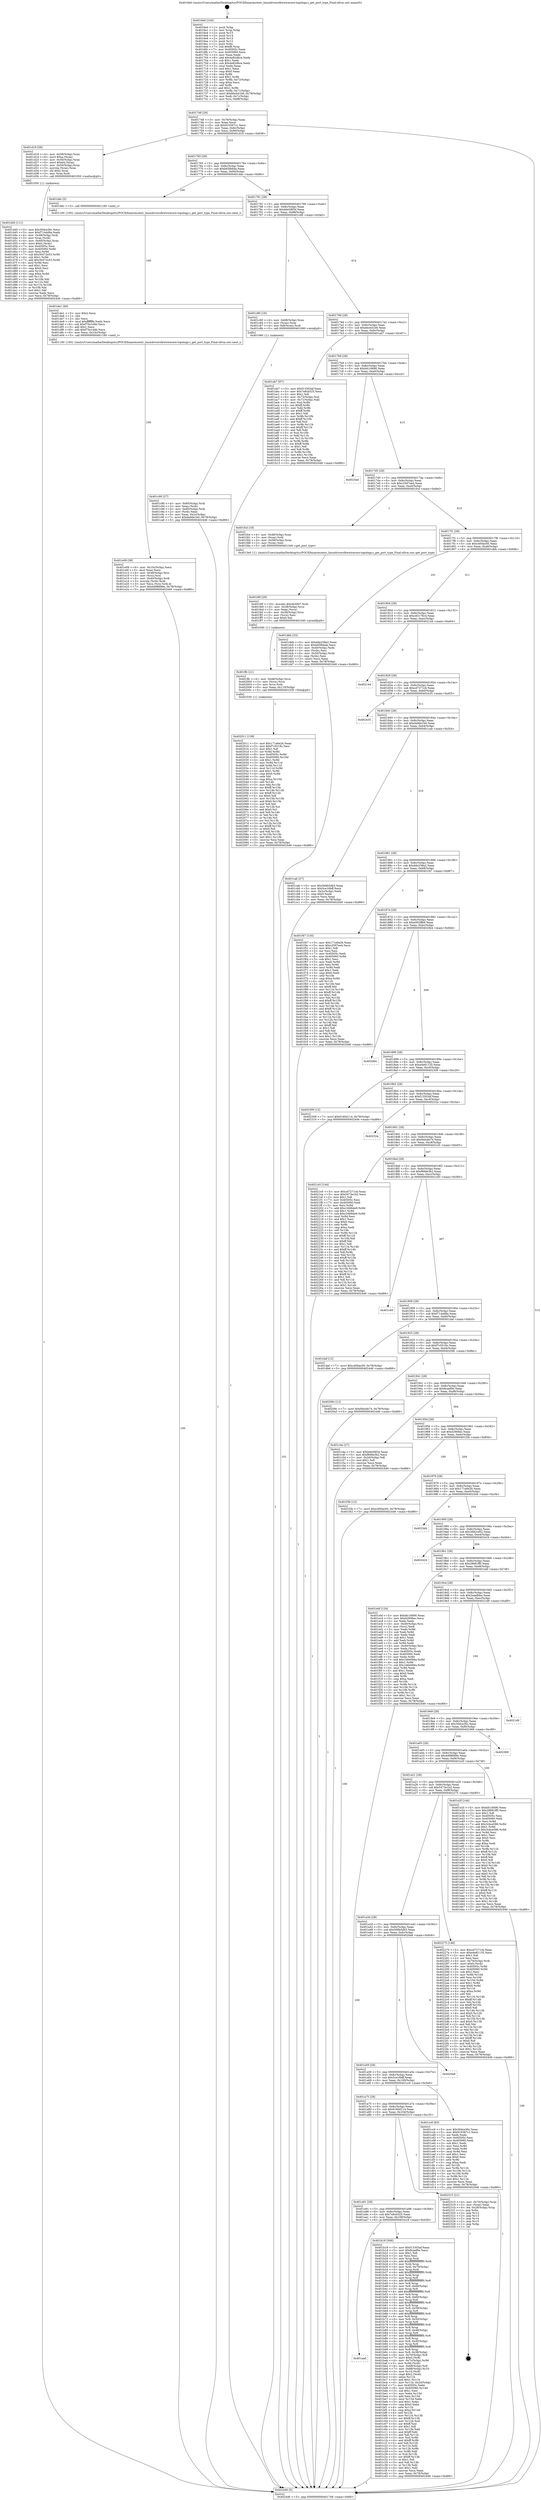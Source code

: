 digraph "0x4016e0" {
  label = "0x4016e0 (/mnt/c/Users/mathe/Desktop/tcc/POCII/binaries/extr_linuxdriversfirewirecore-topology.c_get_port_type_Final-ollvm.out::main(0))"
  labelloc = "t"
  node[shape=record]

  Entry [label="",width=0.3,height=0.3,shape=circle,fillcolor=black,style=filled]
  "0x401748" [label="{
     0x401748 [29]\l
     | [instrs]\l
     &nbsp;&nbsp;0x401748 \<+3\>: mov -0x78(%rbp),%eax\l
     &nbsp;&nbsp;0x40174b \<+2\>: mov %eax,%ecx\l
     &nbsp;&nbsp;0x40174d \<+6\>: sub $0x916367c1,%ecx\l
     &nbsp;&nbsp;0x401753 \<+6\>: mov %eax,-0x8c(%rbp)\l
     &nbsp;&nbsp;0x401759 \<+6\>: mov %ecx,-0x90(%rbp)\l
     &nbsp;&nbsp;0x40175f \<+6\>: je 0000000000401d19 \<main+0x639\>\l
  }"]
  "0x401d19" [label="{
     0x401d19 [39]\l
     | [instrs]\l
     &nbsp;&nbsp;0x401d19 \<+4\>: mov -0x58(%rbp),%rax\l
     &nbsp;&nbsp;0x401d1d \<+6\>: movl $0xa,(%rax)\l
     &nbsp;&nbsp;0x401d23 \<+4\>: mov -0x50(%rbp),%rax\l
     &nbsp;&nbsp;0x401d27 \<+6\>: movl $0x64,(%rax)\l
     &nbsp;&nbsp;0x401d2d \<+4\>: mov -0x50(%rbp),%rax\l
     &nbsp;&nbsp;0x401d31 \<+3\>: movslq (%rax),%rax\l
     &nbsp;&nbsp;0x401d34 \<+4\>: shl $0x2,%rax\l
     &nbsp;&nbsp;0x401d38 \<+3\>: mov %rax,%rdi\l
     &nbsp;&nbsp;0x401d3b \<+5\>: call 0000000000401050 \<malloc@plt\>\l
     | [calls]\l
     &nbsp;&nbsp;0x401050 \{1\} (unknown)\l
  }"]
  "0x401765" [label="{
     0x401765 [28]\l
     | [instrs]\l
     &nbsp;&nbsp;0x401765 \<+5\>: jmp 000000000040176a \<main+0x8a\>\l
     &nbsp;&nbsp;0x40176a \<+6\>: mov -0x8c(%rbp),%eax\l
     &nbsp;&nbsp;0x401770 \<+5\>: sub $0xb65fbbda,%eax\l
     &nbsp;&nbsp;0x401775 \<+6\>: mov %eax,-0x94(%rbp)\l
     &nbsp;&nbsp;0x40177b \<+6\>: je 0000000000401ddc \<main+0x6fc\>\l
  }"]
  Exit [label="",width=0.3,height=0.3,shape=circle,fillcolor=black,style=filled,peripheries=2]
  "0x401ddc" [label="{
     0x401ddc [5]\l
     | [instrs]\l
     &nbsp;&nbsp;0x401ddc \<+5\>: call 0000000000401160 \<next_i\>\l
     | [calls]\l
     &nbsp;&nbsp;0x401160 \{100\} (/mnt/c/Users/mathe/Desktop/tcc/POCII/binaries/extr_linuxdriversfirewirecore-topology.c_get_port_type_Final-ollvm.out::next_i)\l
  }"]
  "0x401781" [label="{
     0x401781 [28]\l
     | [instrs]\l
     &nbsp;&nbsp;0x401781 \<+5\>: jmp 0000000000401786 \<main+0xa6\>\l
     &nbsp;&nbsp;0x401786 \<+6\>: mov -0x8c(%rbp),%eax\l
     &nbsp;&nbsp;0x40178c \<+5\>: sub $0xb6e58f3d,%eax\l
     &nbsp;&nbsp;0x401791 \<+6\>: mov %eax,-0x98(%rbp)\l
     &nbsp;&nbsp;0x401797 \<+6\>: je 0000000000401c80 \<main+0x5a0\>\l
  }"]
  "0x402011" [label="{
     0x402011 [139]\l
     | [instrs]\l
     &nbsp;&nbsp;0x402011 \<+5\>: mov $0x171e6e26,%eax\l
     &nbsp;&nbsp;0x402016 \<+5\>: mov $0xf7c5519c,%esi\l
     &nbsp;&nbsp;0x40201b \<+2\>: mov $0x1,%dl\l
     &nbsp;&nbsp;0x40201d \<+3\>: xor %r8d,%r8d\l
     &nbsp;&nbsp;0x402020 \<+8\>: mov 0x40505c,%r9d\l
     &nbsp;&nbsp;0x402028 \<+8\>: mov 0x405060,%r10d\l
     &nbsp;&nbsp;0x402030 \<+4\>: sub $0x1,%r8d\l
     &nbsp;&nbsp;0x402034 \<+3\>: mov %r9d,%r11d\l
     &nbsp;&nbsp;0x402037 \<+3\>: add %r8d,%r11d\l
     &nbsp;&nbsp;0x40203a \<+4\>: imul %r11d,%r9d\l
     &nbsp;&nbsp;0x40203e \<+4\>: and $0x1,%r9d\l
     &nbsp;&nbsp;0x402042 \<+4\>: cmp $0x0,%r9d\l
     &nbsp;&nbsp;0x402046 \<+3\>: sete %bl\l
     &nbsp;&nbsp;0x402049 \<+4\>: cmp $0xa,%r10d\l
     &nbsp;&nbsp;0x40204d \<+4\>: setl %r14b\l
     &nbsp;&nbsp;0x402051 \<+3\>: mov %bl,%r15b\l
     &nbsp;&nbsp;0x402054 \<+4\>: xor $0xff,%r15b\l
     &nbsp;&nbsp;0x402058 \<+3\>: mov %r14b,%r12b\l
     &nbsp;&nbsp;0x40205b \<+4\>: xor $0xff,%r12b\l
     &nbsp;&nbsp;0x40205f \<+3\>: xor $0x0,%dl\l
     &nbsp;&nbsp;0x402062 \<+3\>: mov %r15b,%r13b\l
     &nbsp;&nbsp;0x402065 \<+4\>: and $0x0,%r13b\l
     &nbsp;&nbsp;0x402069 \<+2\>: and %dl,%bl\l
     &nbsp;&nbsp;0x40206b \<+3\>: mov %r12b,%cl\l
     &nbsp;&nbsp;0x40206e \<+3\>: and $0x0,%cl\l
     &nbsp;&nbsp;0x402071 \<+3\>: and %dl,%r14b\l
     &nbsp;&nbsp;0x402074 \<+3\>: or %bl,%r13b\l
     &nbsp;&nbsp;0x402077 \<+3\>: or %r14b,%cl\l
     &nbsp;&nbsp;0x40207a \<+3\>: xor %cl,%r13b\l
     &nbsp;&nbsp;0x40207d \<+3\>: or %r12b,%r15b\l
     &nbsp;&nbsp;0x402080 \<+4\>: xor $0xff,%r15b\l
     &nbsp;&nbsp;0x402084 \<+3\>: or $0x0,%dl\l
     &nbsp;&nbsp;0x402087 \<+3\>: and %dl,%r15b\l
     &nbsp;&nbsp;0x40208a \<+3\>: or %r15b,%r13b\l
     &nbsp;&nbsp;0x40208d \<+4\>: test $0x1,%r13b\l
     &nbsp;&nbsp;0x402091 \<+3\>: cmovne %esi,%eax\l
     &nbsp;&nbsp;0x402094 \<+3\>: mov %eax,-0x78(%rbp)\l
     &nbsp;&nbsp;0x402097 \<+5\>: jmp 0000000000402446 \<main+0xd66\>\l
  }"]
  "0x401c80" [label="{
     0x401c80 [16]\l
     | [instrs]\l
     &nbsp;&nbsp;0x401c80 \<+4\>: mov -0x68(%rbp),%rax\l
     &nbsp;&nbsp;0x401c84 \<+3\>: mov (%rax),%rax\l
     &nbsp;&nbsp;0x401c87 \<+4\>: mov 0x8(%rax),%rdi\l
     &nbsp;&nbsp;0x401c8b \<+5\>: call 0000000000401060 \<atoi@plt\>\l
     | [calls]\l
     &nbsp;&nbsp;0x401060 \{1\} (unknown)\l
  }"]
  "0x40179d" [label="{
     0x40179d [28]\l
     | [instrs]\l
     &nbsp;&nbsp;0x40179d \<+5\>: jmp 00000000004017a2 \<main+0xc2\>\l
     &nbsp;&nbsp;0x4017a2 \<+6\>: mov -0x8c(%rbp),%eax\l
     &nbsp;&nbsp;0x4017a8 \<+5\>: sub $0xbbcb41b6,%eax\l
     &nbsp;&nbsp;0x4017ad \<+6\>: mov %eax,-0x9c(%rbp)\l
     &nbsp;&nbsp;0x4017b3 \<+6\>: je 0000000000401ab7 \<main+0x3d7\>\l
  }"]
  "0x401ffc" [label="{
     0x401ffc [21]\l
     | [instrs]\l
     &nbsp;&nbsp;0x401ffc \<+4\>: mov -0x48(%rbp),%rcx\l
     &nbsp;&nbsp;0x402000 \<+3\>: mov (%rcx),%rcx\l
     &nbsp;&nbsp;0x402003 \<+3\>: mov %rcx,%rdi\l
     &nbsp;&nbsp;0x402006 \<+6\>: mov %eax,-0x110(%rbp)\l
     &nbsp;&nbsp;0x40200c \<+5\>: call 0000000000401030 \<free@plt\>\l
     | [calls]\l
     &nbsp;&nbsp;0x401030 \{1\} (unknown)\l
  }"]
  "0x401ab7" [label="{
     0x401ab7 [97]\l
     | [instrs]\l
     &nbsp;&nbsp;0x401ab7 \<+5\>: mov $0xf13303af,%eax\l
     &nbsp;&nbsp;0x401abc \<+5\>: mov $0x7e8cb525,%ecx\l
     &nbsp;&nbsp;0x401ac1 \<+2\>: mov $0x1,%dl\l
     &nbsp;&nbsp;0x401ac3 \<+4\>: mov -0x72(%rbp),%sil\l
     &nbsp;&nbsp;0x401ac7 \<+4\>: mov -0x71(%rbp),%dil\l
     &nbsp;&nbsp;0x401acb \<+3\>: mov %sil,%r8b\l
     &nbsp;&nbsp;0x401ace \<+4\>: xor $0xff,%r8b\l
     &nbsp;&nbsp;0x401ad2 \<+3\>: mov %dil,%r9b\l
     &nbsp;&nbsp;0x401ad5 \<+4\>: xor $0xff,%r9b\l
     &nbsp;&nbsp;0x401ad9 \<+3\>: xor $0x1,%dl\l
     &nbsp;&nbsp;0x401adc \<+3\>: mov %r8b,%r10b\l
     &nbsp;&nbsp;0x401adf \<+4\>: and $0xff,%r10b\l
     &nbsp;&nbsp;0x401ae3 \<+3\>: and %dl,%sil\l
     &nbsp;&nbsp;0x401ae6 \<+3\>: mov %r9b,%r11b\l
     &nbsp;&nbsp;0x401ae9 \<+4\>: and $0xff,%r11b\l
     &nbsp;&nbsp;0x401aed \<+3\>: and %dl,%dil\l
     &nbsp;&nbsp;0x401af0 \<+3\>: or %sil,%r10b\l
     &nbsp;&nbsp;0x401af3 \<+3\>: or %dil,%r11b\l
     &nbsp;&nbsp;0x401af6 \<+3\>: xor %r11b,%r10b\l
     &nbsp;&nbsp;0x401af9 \<+3\>: or %r9b,%r8b\l
     &nbsp;&nbsp;0x401afc \<+4\>: xor $0xff,%r8b\l
     &nbsp;&nbsp;0x401b00 \<+3\>: or $0x1,%dl\l
     &nbsp;&nbsp;0x401b03 \<+3\>: and %dl,%r8b\l
     &nbsp;&nbsp;0x401b06 \<+3\>: or %r8b,%r10b\l
     &nbsp;&nbsp;0x401b09 \<+4\>: test $0x1,%r10b\l
     &nbsp;&nbsp;0x401b0d \<+3\>: cmovne %ecx,%eax\l
     &nbsp;&nbsp;0x401b10 \<+3\>: mov %eax,-0x78(%rbp)\l
     &nbsp;&nbsp;0x401b13 \<+5\>: jmp 0000000000402446 \<main+0xd66\>\l
  }"]
  "0x4017b9" [label="{
     0x4017b9 [28]\l
     | [instrs]\l
     &nbsp;&nbsp;0x4017b9 \<+5\>: jmp 00000000004017be \<main+0xde\>\l
     &nbsp;&nbsp;0x4017be \<+6\>: mov -0x8c(%rbp),%eax\l
     &nbsp;&nbsp;0x4017c4 \<+5\>: sub $0xbfc16690,%eax\l
     &nbsp;&nbsp;0x4017c9 \<+6\>: mov %eax,-0xa0(%rbp)\l
     &nbsp;&nbsp;0x4017cf \<+6\>: je 00000000004023ad \<main+0xccd\>\l
  }"]
  "0x402446" [label="{
     0x402446 [5]\l
     | [instrs]\l
     &nbsp;&nbsp;0x402446 \<+5\>: jmp 0000000000401748 \<main+0x68\>\l
  }"]
  "0x4016e0" [label="{
     0x4016e0 [104]\l
     | [instrs]\l
     &nbsp;&nbsp;0x4016e0 \<+1\>: push %rbp\l
     &nbsp;&nbsp;0x4016e1 \<+3\>: mov %rsp,%rbp\l
     &nbsp;&nbsp;0x4016e4 \<+2\>: push %r15\l
     &nbsp;&nbsp;0x4016e6 \<+2\>: push %r14\l
     &nbsp;&nbsp;0x4016e8 \<+2\>: push %r13\l
     &nbsp;&nbsp;0x4016ea \<+2\>: push %r12\l
     &nbsp;&nbsp;0x4016ec \<+1\>: push %rbx\l
     &nbsp;&nbsp;0x4016ed \<+7\>: sub $0xf8,%rsp\l
     &nbsp;&nbsp;0x4016f4 \<+7\>: mov 0x40505c,%eax\l
     &nbsp;&nbsp;0x4016fb \<+7\>: mov 0x405060,%ecx\l
     &nbsp;&nbsp;0x401702 \<+2\>: mov %eax,%edx\l
     &nbsp;&nbsp;0x401704 \<+6\>: add $0x4e82d6ce,%edx\l
     &nbsp;&nbsp;0x40170a \<+3\>: sub $0x1,%edx\l
     &nbsp;&nbsp;0x40170d \<+6\>: sub $0x4e82d6ce,%edx\l
     &nbsp;&nbsp;0x401713 \<+3\>: imul %edx,%eax\l
     &nbsp;&nbsp;0x401716 \<+3\>: and $0x1,%eax\l
     &nbsp;&nbsp;0x401719 \<+3\>: cmp $0x0,%eax\l
     &nbsp;&nbsp;0x40171c \<+4\>: sete %r8b\l
     &nbsp;&nbsp;0x401720 \<+4\>: and $0x1,%r8b\l
     &nbsp;&nbsp;0x401724 \<+4\>: mov %r8b,-0x72(%rbp)\l
     &nbsp;&nbsp;0x401728 \<+3\>: cmp $0xa,%ecx\l
     &nbsp;&nbsp;0x40172b \<+4\>: setl %r8b\l
     &nbsp;&nbsp;0x40172f \<+4\>: and $0x1,%r8b\l
     &nbsp;&nbsp;0x401733 \<+4\>: mov %r8b,-0x71(%rbp)\l
     &nbsp;&nbsp;0x401737 \<+7\>: movl $0xbbcb41b6,-0x78(%rbp)\l
     &nbsp;&nbsp;0x40173e \<+3\>: mov %edi,-0x7c(%rbp)\l
     &nbsp;&nbsp;0x401741 \<+7\>: mov %rsi,-0x88(%rbp)\l
  }"]
  "0x401fdf" [label="{
     0x401fdf [29]\l
     | [instrs]\l
     &nbsp;&nbsp;0x401fdf \<+10\>: movabs $0x4030b7,%rdi\l
     &nbsp;&nbsp;0x401fe9 \<+4\>: mov -0x38(%rbp),%rcx\l
     &nbsp;&nbsp;0x401fed \<+2\>: mov %eax,(%rcx)\l
     &nbsp;&nbsp;0x401fef \<+4\>: mov -0x38(%rbp),%rcx\l
     &nbsp;&nbsp;0x401ff3 \<+2\>: mov (%rcx),%esi\l
     &nbsp;&nbsp;0x401ff5 \<+2\>: mov $0x0,%al\l
     &nbsp;&nbsp;0x401ff7 \<+5\>: call 0000000000401040 \<printf@plt\>\l
     | [calls]\l
     &nbsp;&nbsp;0x401040 \{1\} (unknown)\l
  }"]
  "0x4023ad" [label="{
     0x4023ad\l
  }", style=dashed]
  "0x4017d5" [label="{
     0x4017d5 [28]\l
     | [instrs]\l
     &nbsp;&nbsp;0x4017d5 \<+5\>: jmp 00000000004017da \<main+0xfa\>\l
     &nbsp;&nbsp;0x4017da \<+6\>: mov -0x8c(%rbp),%eax\l
     &nbsp;&nbsp;0x4017e0 \<+5\>: sub $0xc2597ee4,%eax\l
     &nbsp;&nbsp;0x4017e5 \<+6\>: mov %eax,-0xa4(%rbp)\l
     &nbsp;&nbsp;0x4017eb \<+6\>: je 0000000000401fcd \<main+0x8ed\>\l
  }"]
  "0x401e09" [label="{
     0x401e09 [38]\l
     | [instrs]\l
     &nbsp;&nbsp;0x401e09 \<+6\>: mov -0x10c(%rbp),%ecx\l
     &nbsp;&nbsp;0x401e0f \<+3\>: imul %eax,%ecx\l
     &nbsp;&nbsp;0x401e12 \<+4\>: mov -0x48(%rbp),%rsi\l
     &nbsp;&nbsp;0x401e16 \<+3\>: mov (%rsi),%rsi\l
     &nbsp;&nbsp;0x401e19 \<+4\>: mov -0x40(%rbp),%rdi\l
     &nbsp;&nbsp;0x401e1d \<+3\>: movslq (%rdi),%rdi\l
     &nbsp;&nbsp;0x401e20 \<+3\>: mov %ecx,(%rsi,%rdi,4)\l
     &nbsp;&nbsp;0x401e23 \<+7\>: movl $0x4d98689e,-0x78(%rbp)\l
     &nbsp;&nbsp;0x401e2a \<+5\>: jmp 0000000000402446 \<main+0xd66\>\l
  }"]
  "0x401fcd" [label="{
     0x401fcd [18]\l
     | [instrs]\l
     &nbsp;&nbsp;0x401fcd \<+4\>: mov -0x48(%rbp),%rax\l
     &nbsp;&nbsp;0x401fd1 \<+3\>: mov (%rax),%rdi\l
     &nbsp;&nbsp;0x401fd4 \<+4\>: mov -0x58(%rbp),%rax\l
     &nbsp;&nbsp;0x401fd8 \<+2\>: mov (%rax),%esi\l
     &nbsp;&nbsp;0x401fda \<+5\>: call 00000000004013e0 \<get_port_type\>\l
     | [calls]\l
     &nbsp;&nbsp;0x4013e0 \{1\} (/mnt/c/Users/mathe/Desktop/tcc/POCII/binaries/extr_linuxdriversfirewirecore-topology.c_get_port_type_Final-ollvm.out::get_port_type)\l
  }"]
  "0x4017f1" [label="{
     0x4017f1 [28]\l
     | [instrs]\l
     &nbsp;&nbsp;0x4017f1 \<+5\>: jmp 00000000004017f6 \<main+0x116\>\l
     &nbsp;&nbsp;0x4017f6 \<+6\>: mov -0x8c(%rbp),%eax\l
     &nbsp;&nbsp;0x4017fc \<+5\>: sub $0xc400ac00,%eax\l
     &nbsp;&nbsp;0x401801 \<+6\>: mov %eax,-0xa8(%rbp)\l
     &nbsp;&nbsp;0x401807 \<+6\>: je 0000000000401dbb \<main+0x6db\>\l
  }"]
  "0x401de1" [label="{
     0x401de1 [40]\l
     | [instrs]\l
     &nbsp;&nbsp;0x401de1 \<+5\>: mov $0x2,%ecx\l
     &nbsp;&nbsp;0x401de6 \<+1\>: cltd\l
     &nbsp;&nbsp;0x401de7 \<+2\>: idiv %ecx\l
     &nbsp;&nbsp;0x401de9 \<+6\>: imul $0xfffffffe,%edx,%ecx\l
     &nbsp;&nbsp;0x401def \<+6\>: sub $0xf75e1d4b,%ecx\l
     &nbsp;&nbsp;0x401df5 \<+3\>: add $0x1,%ecx\l
     &nbsp;&nbsp;0x401df8 \<+6\>: add $0xf75e1d4b,%ecx\l
     &nbsp;&nbsp;0x401dfe \<+6\>: mov %ecx,-0x10c(%rbp)\l
     &nbsp;&nbsp;0x401e04 \<+5\>: call 0000000000401160 \<next_i\>\l
     | [calls]\l
     &nbsp;&nbsp;0x401160 \{100\} (/mnt/c/Users/mathe/Desktop/tcc/POCII/binaries/extr_linuxdriversfirewirecore-topology.c_get_port_type_Final-ollvm.out::next_i)\l
  }"]
  "0x401dbb" [label="{
     0x401dbb [33]\l
     | [instrs]\l
     &nbsp;&nbsp;0x401dbb \<+5\>: mov $0xdda338a2,%eax\l
     &nbsp;&nbsp;0x401dc0 \<+5\>: mov $0xb65fbbda,%ecx\l
     &nbsp;&nbsp;0x401dc5 \<+4\>: mov -0x40(%rbp),%rdx\l
     &nbsp;&nbsp;0x401dc9 \<+2\>: mov (%rdx),%esi\l
     &nbsp;&nbsp;0x401dcb \<+4\>: mov -0x50(%rbp),%rdx\l
     &nbsp;&nbsp;0x401dcf \<+2\>: cmp (%rdx),%esi\l
     &nbsp;&nbsp;0x401dd1 \<+3\>: cmovl %ecx,%eax\l
     &nbsp;&nbsp;0x401dd4 \<+3\>: mov %eax,-0x78(%rbp)\l
     &nbsp;&nbsp;0x401dd7 \<+5\>: jmp 0000000000402446 \<main+0xd66\>\l
  }"]
  "0x40180d" [label="{
     0x40180d [28]\l
     | [instrs]\l
     &nbsp;&nbsp;0x40180d \<+5\>: jmp 0000000000401812 \<main+0x132\>\l
     &nbsp;&nbsp;0x401812 \<+6\>: mov -0x8c(%rbp),%eax\l
     &nbsp;&nbsp;0x401818 \<+5\>: sub $0xc83176c4,%eax\l
     &nbsp;&nbsp;0x40181d \<+6\>: mov %eax,-0xac(%rbp)\l
     &nbsp;&nbsp;0x401823 \<+6\>: je 0000000000402144 \<main+0xa64\>\l
  }"]
  "0x401d40" [label="{
     0x401d40 [111]\l
     | [instrs]\l
     &nbsp;&nbsp;0x401d40 \<+5\>: mov $0x30dce36c,%ecx\l
     &nbsp;&nbsp;0x401d45 \<+5\>: mov $0xf714dd9a,%edx\l
     &nbsp;&nbsp;0x401d4a \<+4\>: mov -0x48(%rbp),%rdi\l
     &nbsp;&nbsp;0x401d4e \<+3\>: mov %rax,(%rdi)\l
     &nbsp;&nbsp;0x401d51 \<+4\>: mov -0x40(%rbp),%rax\l
     &nbsp;&nbsp;0x401d55 \<+6\>: movl $0x0,(%rax)\l
     &nbsp;&nbsp;0x401d5b \<+7\>: mov 0x40505c,%esi\l
     &nbsp;&nbsp;0x401d62 \<+8\>: mov 0x405060,%r8d\l
     &nbsp;&nbsp;0x401d6a \<+3\>: mov %esi,%r9d\l
     &nbsp;&nbsp;0x401d6d \<+7\>: sub $0x30472e53,%r9d\l
     &nbsp;&nbsp;0x401d74 \<+4\>: sub $0x1,%r9d\l
     &nbsp;&nbsp;0x401d78 \<+7\>: add $0x30472e53,%r9d\l
     &nbsp;&nbsp;0x401d7f \<+4\>: imul %r9d,%esi\l
     &nbsp;&nbsp;0x401d83 \<+3\>: and $0x1,%esi\l
     &nbsp;&nbsp;0x401d86 \<+3\>: cmp $0x0,%esi\l
     &nbsp;&nbsp;0x401d89 \<+4\>: sete %r10b\l
     &nbsp;&nbsp;0x401d8d \<+4\>: cmp $0xa,%r8d\l
     &nbsp;&nbsp;0x401d91 \<+4\>: setl %r11b\l
     &nbsp;&nbsp;0x401d95 \<+3\>: mov %r10b,%bl\l
     &nbsp;&nbsp;0x401d98 \<+3\>: and %r11b,%bl\l
     &nbsp;&nbsp;0x401d9b \<+3\>: xor %r11b,%r10b\l
     &nbsp;&nbsp;0x401d9e \<+3\>: or %r10b,%bl\l
     &nbsp;&nbsp;0x401da1 \<+3\>: test $0x1,%bl\l
     &nbsp;&nbsp;0x401da4 \<+3\>: cmovne %edx,%ecx\l
     &nbsp;&nbsp;0x401da7 \<+3\>: mov %ecx,-0x78(%rbp)\l
     &nbsp;&nbsp;0x401daa \<+5\>: jmp 0000000000402446 \<main+0xd66\>\l
  }"]
  "0x402144" [label="{
     0x402144\l
  }", style=dashed]
  "0x401829" [label="{
     0x401829 [28]\l
     | [instrs]\l
     &nbsp;&nbsp;0x401829 \<+5\>: jmp 000000000040182e \<main+0x14e\>\l
     &nbsp;&nbsp;0x40182e \<+6\>: mov -0x8c(%rbp),%eax\l
     &nbsp;&nbsp;0x401834 \<+5\>: sub $0xcd7271cb,%eax\l
     &nbsp;&nbsp;0x401839 \<+6\>: mov %eax,-0xb0(%rbp)\l
     &nbsp;&nbsp;0x40183f \<+6\>: je 0000000000402435 \<main+0xd55\>\l
  }"]
  "0x401c90" [label="{
     0x401c90 [27]\l
     | [instrs]\l
     &nbsp;&nbsp;0x401c90 \<+4\>: mov -0x60(%rbp),%rdi\l
     &nbsp;&nbsp;0x401c94 \<+2\>: mov %eax,(%rdi)\l
     &nbsp;&nbsp;0x401c96 \<+4\>: mov -0x60(%rbp),%rdi\l
     &nbsp;&nbsp;0x401c9a \<+2\>: mov (%rdi),%eax\l
     &nbsp;&nbsp;0x401c9c \<+3\>: mov %eax,-0x2c(%rbp)\l
     &nbsp;&nbsp;0x401c9f \<+7\>: movl $0xda9de1b0,-0x78(%rbp)\l
     &nbsp;&nbsp;0x401ca6 \<+5\>: jmp 0000000000402446 \<main+0xd66\>\l
  }"]
  "0x402435" [label="{
     0x402435\l
  }", style=dashed]
  "0x401845" [label="{
     0x401845 [28]\l
     | [instrs]\l
     &nbsp;&nbsp;0x401845 \<+5\>: jmp 000000000040184a \<main+0x16a\>\l
     &nbsp;&nbsp;0x40184a \<+6\>: mov -0x8c(%rbp),%eax\l
     &nbsp;&nbsp;0x401850 \<+5\>: sub $0xda9de1b0,%eax\l
     &nbsp;&nbsp;0x401855 \<+6\>: mov %eax,-0xb4(%rbp)\l
     &nbsp;&nbsp;0x40185b \<+6\>: je 0000000000401cab \<main+0x5cb\>\l
  }"]
  "0x401aad" [label="{
     0x401aad\l
  }", style=dashed]
  "0x401cab" [label="{
     0x401cab [27]\l
     | [instrs]\l
     &nbsp;&nbsp;0x401cab \<+5\>: mov $0x568b5d63,%eax\l
     &nbsp;&nbsp;0x401cb0 \<+5\>: mov $0x5ce16bff,%ecx\l
     &nbsp;&nbsp;0x401cb5 \<+3\>: mov -0x2c(%rbp),%edx\l
     &nbsp;&nbsp;0x401cb8 \<+3\>: cmp $0x0,%edx\l
     &nbsp;&nbsp;0x401cbb \<+3\>: cmove %ecx,%eax\l
     &nbsp;&nbsp;0x401cbe \<+3\>: mov %eax,-0x78(%rbp)\l
     &nbsp;&nbsp;0x401cc1 \<+5\>: jmp 0000000000402446 \<main+0xd66\>\l
  }"]
  "0x401861" [label="{
     0x401861 [28]\l
     | [instrs]\l
     &nbsp;&nbsp;0x401861 \<+5\>: jmp 0000000000401866 \<main+0x186\>\l
     &nbsp;&nbsp;0x401866 \<+6\>: mov -0x8c(%rbp),%eax\l
     &nbsp;&nbsp;0x40186c \<+5\>: sub $0xdda338a2,%eax\l
     &nbsp;&nbsp;0x401871 \<+6\>: mov %eax,-0xb8(%rbp)\l
     &nbsp;&nbsp;0x401877 \<+6\>: je 0000000000401f47 \<main+0x867\>\l
  }"]
  "0x401b18" [label="{
     0x401b18 [306]\l
     | [instrs]\l
     &nbsp;&nbsp;0x401b18 \<+5\>: mov $0xf13303af,%eax\l
     &nbsp;&nbsp;0x401b1d \<+5\>: mov $0x8caef0e,%ecx\l
     &nbsp;&nbsp;0x401b22 \<+2\>: mov $0x1,%dl\l
     &nbsp;&nbsp;0x401b24 \<+2\>: xor %esi,%esi\l
     &nbsp;&nbsp;0x401b26 \<+3\>: mov %rsp,%rdi\l
     &nbsp;&nbsp;0x401b29 \<+4\>: add $0xfffffffffffffff0,%rdi\l
     &nbsp;&nbsp;0x401b2d \<+3\>: mov %rdi,%rsp\l
     &nbsp;&nbsp;0x401b30 \<+4\>: mov %rdi,-0x70(%rbp)\l
     &nbsp;&nbsp;0x401b34 \<+3\>: mov %rsp,%rdi\l
     &nbsp;&nbsp;0x401b37 \<+4\>: add $0xfffffffffffffff0,%rdi\l
     &nbsp;&nbsp;0x401b3b \<+3\>: mov %rdi,%rsp\l
     &nbsp;&nbsp;0x401b3e \<+3\>: mov %rsp,%r8\l
     &nbsp;&nbsp;0x401b41 \<+4\>: add $0xfffffffffffffff0,%r8\l
     &nbsp;&nbsp;0x401b45 \<+3\>: mov %r8,%rsp\l
     &nbsp;&nbsp;0x401b48 \<+4\>: mov %r8,-0x68(%rbp)\l
     &nbsp;&nbsp;0x401b4c \<+3\>: mov %rsp,%r8\l
     &nbsp;&nbsp;0x401b4f \<+4\>: add $0xfffffffffffffff0,%r8\l
     &nbsp;&nbsp;0x401b53 \<+3\>: mov %r8,%rsp\l
     &nbsp;&nbsp;0x401b56 \<+4\>: mov %r8,-0x60(%rbp)\l
     &nbsp;&nbsp;0x401b5a \<+3\>: mov %rsp,%r8\l
     &nbsp;&nbsp;0x401b5d \<+4\>: add $0xfffffffffffffff0,%r8\l
     &nbsp;&nbsp;0x401b61 \<+3\>: mov %r8,%rsp\l
     &nbsp;&nbsp;0x401b64 \<+4\>: mov %r8,-0x58(%rbp)\l
     &nbsp;&nbsp;0x401b68 \<+3\>: mov %rsp,%r8\l
     &nbsp;&nbsp;0x401b6b \<+4\>: add $0xfffffffffffffff0,%r8\l
     &nbsp;&nbsp;0x401b6f \<+3\>: mov %r8,%rsp\l
     &nbsp;&nbsp;0x401b72 \<+4\>: mov %r8,-0x50(%rbp)\l
     &nbsp;&nbsp;0x401b76 \<+3\>: mov %rsp,%r8\l
     &nbsp;&nbsp;0x401b79 \<+4\>: add $0xfffffffffffffff0,%r8\l
     &nbsp;&nbsp;0x401b7d \<+3\>: mov %r8,%rsp\l
     &nbsp;&nbsp;0x401b80 \<+4\>: mov %r8,-0x48(%rbp)\l
     &nbsp;&nbsp;0x401b84 \<+3\>: mov %rsp,%r8\l
     &nbsp;&nbsp;0x401b87 \<+4\>: add $0xfffffffffffffff0,%r8\l
     &nbsp;&nbsp;0x401b8b \<+3\>: mov %r8,%rsp\l
     &nbsp;&nbsp;0x401b8e \<+4\>: mov %r8,-0x40(%rbp)\l
     &nbsp;&nbsp;0x401b92 \<+3\>: mov %rsp,%r8\l
     &nbsp;&nbsp;0x401b95 \<+4\>: add $0xfffffffffffffff0,%r8\l
     &nbsp;&nbsp;0x401b99 \<+3\>: mov %r8,%rsp\l
     &nbsp;&nbsp;0x401b9c \<+4\>: mov %r8,-0x38(%rbp)\l
     &nbsp;&nbsp;0x401ba0 \<+4\>: mov -0x70(%rbp),%r8\l
     &nbsp;&nbsp;0x401ba4 \<+7\>: movl $0x0,(%r8)\l
     &nbsp;&nbsp;0x401bab \<+4\>: mov -0x7c(%rbp),%r9d\l
     &nbsp;&nbsp;0x401baf \<+3\>: mov %r9d,(%rdi)\l
     &nbsp;&nbsp;0x401bb2 \<+4\>: mov -0x68(%rbp),%r8\l
     &nbsp;&nbsp;0x401bb6 \<+7\>: mov -0x88(%rbp),%r10\l
     &nbsp;&nbsp;0x401bbd \<+3\>: mov %r10,(%r8)\l
     &nbsp;&nbsp;0x401bc0 \<+3\>: cmpl $0x2,(%rdi)\l
     &nbsp;&nbsp;0x401bc3 \<+4\>: setne %r11b\l
     &nbsp;&nbsp;0x401bc7 \<+4\>: and $0x1,%r11b\l
     &nbsp;&nbsp;0x401bcb \<+4\>: mov %r11b,-0x2d(%rbp)\l
     &nbsp;&nbsp;0x401bcf \<+7\>: mov 0x40505c,%ebx\l
     &nbsp;&nbsp;0x401bd6 \<+8\>: mov 0x405060,%r14d\l
     &nbsp;&nbsp;0x401bde \<+3\>: sub $0x1,%esi\l
     &nbsp;&nbsp;0x401be1 \<+3\>: mov %ebx,%r15d\l
     &nbsp;&nbsp;0x401be4 \<+3\>: add %esi,%r15d\l
     &nbsp;&nbsp;0x401be7 \<+4\>: imul %r15d,%ebx\l
     &nbsp;&nbsp;0x401beb \<+3\>: and $0x1,%ebx\l
     &nbsp;&nbsp;0x401bee \<+3\>: cmp $0x0,%ebx\l
     &nbsp;&nbsp;0x401bf1 \<+4\>: sete %r11b\l
     &nbsp;&nbsp;0x401bf5 \<+4\>: cmp $0xa,%r14d\l
     &nbsp;&nbsp;0x401bf9 \<+4\>: setl %r12b\l
     &nbsp;&nbsp;0x401bfd \<+3\>: mov %r11b,%r13b\l
     &nbsp;&nbsp;0x401c00 \<+4\>: xor $0xff,%r13b\l
     &nbsp;&nbsp;0x401c04 \<+3\>: mov %r12b,%sil\l
     &nbsp;&nbsp;0x401c07 \<+4\>: xor $0xff,%sil\l
     &nbsp;&nbsp;0x401c0b \<+3\>: xor $0x1,%dl\l
     &nbsp;&nbsp;0x401c0e \<+3\>: mov %r13b,%dil\l
     &nbsp;&nbsp;0x401c11 \<+4\>: and $0xff,%dil\l
     &nbsp;&nbsp;0x401c15 \<+3\>: and %dl,%r11b\l
     &nbsp;&nbsp;0x401c18 \<+3\>: mov %sil,%r8b\l
     &nbsp;&nbsp;0x401c1b \<+4\>: and $0xff,%r8b\l
     &nbsp;&nbsp;0x401c1f \<+3\>: and %dl,%r12b\l
     &nbsp;&nbsp;0x401c22 \<+3\>: or %r11b,%dil\l
     &nbsp;&nbsp;0x401c25 \<+3\>: or %r12b,%r8b\l
     &nbsp;&nbsp;0x401c28 \<+3\>: xor %r8b,%dil\l
     &nbsp;&nbsp;0x401c2b \<+3\>: or %sil,%r13b\l
     &nbsp;&nbsp;0x401c2e \<+4\>: xor $0xff,%r13b\l
     &nbsp;&nbsp;0x401c32 \<+3\>: or $0x1,%dl\l
     &nbsp;&nbsp;0x401c35 \<+3\>: and %dl,%r13b\l
     &nbsp;&nbsp;0x401c38 \<+3\>: or %r13b,%dil\l
     &nbsp;&nbsp;0x401c3b \<+4\>: test $0x1,%dil\l
     &nbsp;&nbsp;0x401c3f \<+3\>: cmovne %ecx,%eax\l
     &nbsp;&nbsp;0x401c42 \<+3\>: mov %eax,-0x78(%rbp)\l
     &nbsp;&nbsp;0x401c45 \<+5\>: jmp 0000000000402446 \<main+0xd66\>\l
  }"]
  "0x401f47" [label="{
     0x401f47 [134]\l
     | [instrs]\l
     &nbsp;&nbsp;0x401f47 \<+5\>: mov $0x171e6e26,%eax\l
     &nbsp;&nbsp;0x401f4c \<+5\>: mov $0xc2597ee4,%ecx\l
     &nbsp;&nbsp;0x401f51 \<+2\>: mov $0x1,%dl\l
     &nbsp;&nbsp;0x401f53 \<+2\>: xor %esi,%esi\l
     &nbsp;&nbsp;0x401f55 \<+7\>: mov 0x40505c,%edi\l
     &nbsp;&nbsp;0x401f5c \<+8\>: mov 0x405060,%r8d\l
     &nbsp;&nbsp;0x401f64 \<+3\>: sub $0x1,%esi\l
     &nbsp;&nbsp;0x401f67 \<+3\>: mov %edi,%r9d\l
     &nbsp;&nbsp;0x401f6a \<+3\>: add %esi,%r9d\l
     &nbsp;&nbsp;0x401f6d \<+4\>: imul %r9d,%edi\l
     &nbsp;&nbsp;0x401f71 \<+3\>: and $0x1,%edi\l
     &nbsp;&nbsp;0x401f74 \<+3\>: cmp $0x0,%edi\l
     &nbsp;&nbsp;0x401f77 \<+4\>: sete %r10b\l
     &nbsp;&nbsp;0x401f7b \<+4\>: cmp $0xa,%r8d\l
     &nbsp;&nbsp;0x401f7f \<+4\>: setl %r11b\l
     &nbsp;&nbsp;0x401f83 \<+3\>: mov %r10b,%bl\l
     &nbsp;&nbsp;0x401f86 \<+3\>: xor $0xff,%bl\l
     &nbsp;&nbsp;0x401f89 \<+3\>: mov %r11b,%r14b\l
     &nbsp;&nbsp;0x401f8c \<+4\>: xor $0xff,%r14b\l
     &nbsp;&nbsp;0x401f90 \<+3\>: xor $0x1,%dl\l
     &nbsp;&nbsp;0x401f93 \<+3\>: mov %bl,%r15b\l
     &nbsp;&nbsp;0x401f96 \<+4\>: and $0xff,%r15b\l
     &nbsp;&nbsp;0x401f9a \<+3\>: and %dl,%r10b\l
     &nbsp;&nbsp;0x401f9d \<+3\>: mov %r14b,%r12b\l
     &nbsp;&nbsp;0x401fa0 \<+4\>: and $0xff,%r12b\l
     &nbsp;&nbsp;0x401fa4 \<+3\>: and %dl,%r11b\l
     &nbsp;&nbsp;0x401fa7 \<+3\>: or %r10b,%r15b\l
     &nbsp;&nbsp;0x401faa \<+3\>: or %r11b,%r12b\l
     &nbsp;&nbsp;0x401fad \<+3\>: xor %r12b,%r15b\l
     &nbsp;&nbsp;0x401fb0 \<+3\>: or %r14b,%bl\l
     &nbsp;&nbsp;0x401fb3 \<+3\>: xor $0xff,%bl\l
     &nbsp;&nbsp;0x401fb6 \<+3\>: or $0x1,%dl\l
     &nbsp;&nbsp;0x401fb9 \<+2\>: and %dl,%bl\l
     &nbsp;&nbsp;0x401fbb \<+3\>: or %bl,%r15b\l
     &nbsp;&nbsp;0x401fbe \<+4\>: test $0x1,%r15b\l
     &nbsp;&nbsp;0x401fc2 \<+3\>: cmovne %ecx,%eax\l
     &nbsp;&nbsp;0x401fc5 \<+3\>: mov %eax,-0x78(%rbp)\l
     &nbsp;&nbsp;0x401fc8 \<+5\>: jmp 0000000000402446 \<main+0xd66\>\l
  }"]
  "0x40187d" [label="{
     0x40187d [28]\l
     | [instrs]\l
     &nbsp;&nbsp;0x40187d \<+5\>: jmp 0000000000401882 \<main+0x1a2\>\l
     &nbsp;&nbsp;0x401882 \<+6\>: mov -0x8c(%rbp),%eax\l
     &nbsp;&nbsp;0x401888 \<+5\>: sub $0xe002ffb9,%eax\l
     &nbsp;&nbsp;0x40188d \<+6\>: mov %eax,-0xbc(%rbp)\l
     &nbsp;&nbsp;0x401893 \<+6\>: je 00000000004020b4 \<main+0x9d4\>\l
  }"]
  "0x401a91" [label="{
     0x401a91 [28]\l
     | [instrs]\l
     &nbsp;&nbsp;0x401a91 \<+5\>: jmp 0000000000401a96 \<main+0x3b6\>\l
     &nbsp;&nbsp;0x401a96 \<+6\>: mov -0x8c(%rbp),%eax\l
     &nbsp;&nbsp;0x401a9c \<+5\>: sub $0x7e8cb525,%eax\l
     &nbsp;&nbsp;0x401aa1 \<+6\>: mov %eax,-0x108(%rbp)\l
     &nbsp;&nbsp;0x401aa7 \<+6\>: je 0000000000401b18 \<main+0x438\>\l
  }"]
  "0x4020b4" [label="{
     0x4020b4\l
  }", style=dashed]
  "0x401899" [label="{
     0x401899 [28]\l
     | [instrs]\l
     &nbsp;&nbsp;0x401899 \<+5\>: jmp 000000000040189e \<main+0x1be\>\l
     &nbsp;&nbsp;0x40189e \<+6\>: mov -0x8c(%rbp),%eax\l
     &nbsp;&nbsp;0x4018a4 \<+5\>: sub $0xe4e81135,%eax\l
     &nbsp;&nbsp;0x4018a9 \<+6\>: mov %eax,-0xc0(%rbp)\l
     &nbsp;&nbsp;0x4018af \<+6\>: je 0000000000402309 \<main+0xc29\>\l
  }"]
  "0x402315" [label="{
     0x402315 [21]\l
     | [instrs]\l
     &nbsp;&nbsp;0x402315 \<+4\>: mov -0x70(%rbp),%rax\l
     &nbsp;&nbsp;0x402319 \<+2\>: mov (%rax),%eax\l
     &nbsp;&nbsp;0x40231b \<+4\>: lea -0x28(%rbp),%rsp\l
     &nbsp;&nbsp;0x40231f \<+1\>: pop %rbx\l
     &nbsp;&nbsp;0x402320 \<+2\>: pop %r12\l
     &nbsp;&nbsp;0x402322 \<+2\>: pop %r13\l
     &nbsp;&nbsp;0x402324 \<+2\>: pop %r14\l
     &nbsp;&nbsp;0x402326 \<+2\>: pop %r15\l
     &nbsp;&nbsp;0x402328 \<+1\>: pop %rbp\l
     &nbsp;&nbsp;0x402329 \<+1\>: ret\l
  }"]
  "0x402309" [label="{
     0x402309 [12]\l
     | [instrs]\l
     &nbsp;&nbsp;0x402309 \<+7\>: movl $0x6160d114,-0x78(%rbp)\l
     &nbsp;&nbsp;0x402310 \<+5\>: jmp 0000000000402446 \<main+0xd66\>\l
  }"]
  "0x4018b5" [label="{
     0x4018b5 [28]\l
     | [instrs]\l
     &nbsp;&nbsp;0x4018b5 \<+5\>: jmp 00000000004018ba \<main+0x1da\>\l
     &nbsp;&nbsp;0x4018ba \<+6\>: mov -0x8c(%rbp),%eax\l
     &nbsp;&nbsp;0x4018c0 \<+5\>: sub $0xf13303af,%eax\l
     &nbsp;&nbsp;0x4018c5 \<+6\>: mov %eax,-0xc4(%rbp)\l
     &nbsp;&nbsp;0x4018cb \<+6\>: je 000000000040232a \<main+0xc4a\>\l
  }"]
  "0x401a75" [label="{
     0x401a75 [28]\l
     | [instrs]\l
     &nbsp;&nbsp;0x401a75 \<+5\>: jmp 0000000000401a7a \<main+0x39a\>\l
     &nbsp;&nbsp;0x401a7a \<+6\>: mov -0x8c(%rbp),%eax\l
     &nbsp;&nbsp;0x401a80 \<+5\>: sub $0x6160d114,%eax\l
     &nbsp;&nbsp;0x401a85 \<+6\>: mov %eax,-0x104(%rbp)\l
     &nbsp;&nbsp;0x401a8b \<+6\>: je 0000000000402315 \<main+0xc35\>\l
  }"]
  "0x40232a" [label="{
     0x40232a\l
  }", style=dashed]
  "0x4018d1" [label="{
     0x4018d1 [28]\l
     | [instrs]\l
     &nbsp;&nbsp;0x4018d1 \<+5\>: jmp 00000000004018d6 \<main+0x1f6\>\l
     &nbsp;&nbsp;0x4018d6 \<+6\>: mov -0x8c(%rbp),%eax\l
     &nbsp;&nbsp;0x4018dc \<+5\>: sub $0xf4dcbb74,%eax\l
     &nbsp;&nbsp;0x4018e1 \<+6\>: mov %eax,-0xc8(%rbp)\l
     &nbsp;&nbsp;0x4018e7 \<+6\>: je 00000000004021e5 \<main+0xb05\>\l
  }"]
  "0x401cc6" [label="{
     0x401cc6 [83]\l
     | [instrs]\l
     &nbsp;&nbsp;0x401cc6 \<+5\>: mov $0x30dce36c,%eax\l
     &nbsp;&nbsp;0x401ccb \<+5\>: mov $0x916367c1,%ecx\l
     &nbsp;&nbsp;0x401cd0 \<+2\>: xor %edx,%edx\l
     &nbsp;&nbsp;0x401cd2 \<+7\>: mov 0x40505c,%esi\l
     &nbsp;&nbsp;0x401cd9 \<+7\>: mov 0x405060,%edi\l
     &nbsp;&nbsp;0x401ce0 \<+3\>: sub $0x1,%edx\l
     &nbsp;&nbsp;0x401ce3 \<+3\>: mov %esi,%r8d\l
     &nbsp;&nbsp;0x401ce6 \<+3\>: add %edx,%r8d\l
     &nbsp;&nbsp;0x401ce9 \<+4\>: imul %r8d,%esi\l
     &nbsp;&nbsp;0x401ced \<+3\>: and $0x1,%esi\l
     &nbsp;&nbsp;0x401cf0 \<+3\>: cmp $0x0,%esi\l
     &nbsp;&nbsp;0x401cf3 \<+4\>: sete %r9b\l
     &nbsp;&nbsp;0x401cf7 \<+3\>: cmp $0xa,%edi\l
     &nbsp;&nbsp;0x401cfa \<+4\>: setl %r10b\l
     &nbsp;&nbsp;0x401cfe \<+3\>: mov %r9b,%r11b\l
     &nbsp;&nbsp;0x401d01 \<+3\>: and %r10b,%r11b\l
     &nbsp;&nbsp;0x401d04 \<+3\>: xor %r10b,%r9b\l
     &nbsp;&nbsp;0x401d07 \<+3\>: or %r9b,%r11b\l
     &nbsp;&nbsp;0x401d0a \<+4\>: test $0x1,%r11b\l
     &nbsp;&nbsp;0x401d0e \<+3\>: cmovne %ecx,%eax\l
     &nbsp;&nbsp;0x401d11 \<+3\>: mov %eax,-0x78(%rbp)\l
     &nbsp;&nbsp;0x401d14 \<+5\>: jmp 0000000000402446 \<main+0xd66\>\l
  }"]
  "0x4021e5" [label="{
     0x4021e5 [144]\l
     | [instrs]\l
     &nbsp;&nbsp;0x4021e5 \<+5\>: mov $0xcd7271cb,%eax\l
     &nbsp;&nbsp;0x4021ea \<+5\>: mov $0x5473e1b2,%ecx\l
     &nbsp;&nbsp;0x4021ef \<+2\>: mov $0x1,%dl\l
     &nbsp;&nbsp;0x4021f1 \<+7\>: mov 0x40505c,%esi\l
     &nbsp;&nbsp;0x4021f8 \<+7\>: mov 0x405060,%edi\l
     &nbsp;&nbsp;0x4021ff \<+3\>: mov %esi,%r8d\l
     &nbsp;&nbsp;0x402202 \<+7\>: add $0xc3466de9,%r8d\l
     &nbsp;&nbsp;0x402209 \<+4\>: sub $0x1,%r8d\l
     &nbsp;&nbsp;0x40220d \<+7\>: sub $0xc3466de9,%r8d\l
     &nbsp;&nbsp;0x402214 \<+4\>: imul %r8d,%esi\l
     &nbsp;&nbsp;0x402218 \<+3\>: and $0x1,%esi\l
     &nbsp;&nbsp;0x40221b \<+3\>: cmp $0x0,%esi\l
     &nbsp;&nbsp;0x40221e \<+4\>: sete %r9b\l
     &nbsp;&nbsp;0x402222 \<+3\>: cmp $0xa,%edi\l
     &nbsp;&nbsp;0x402225 \<+4\>: setl %r10b\l
     &nbsp;&nbsp;0x402229 \<+3\>: mov %r9b,%r11b\l
     &nbsp;&nbsp;0x40222c \<+4\>: xor $0xff,%r11b\l
     &nbsp;&nbsp;0x402230 \<+3\>: mov %r10b,%bl\l
     &nbsp;&nbsp;0x402233 \<+3\>: xor $0xff,%bl\l
     &nbsp;&nbsp;0x402236 \<+3\>: xor $0x1,%dl\l
     &nbsp;&nbsp;0x402239 \<+3\>: mov %r11b,%r14b\l
     &nbsp;&nbsp;0x40223c \<+4\>: and $0xff,%r14b\l
     &nbsp;&nbsp;0x402240 \<+3\>: and %dl,%r9b\l
     &nbsp;&nbsp;0x402243 \<+3\>: mov %bl,%r15b\l
     &nbsp;&nbsp;0x402246 \<+4\>: and $0xff,%r15b\l
     &nbsp;&nbsp;0x40224a \<+3\>: and %dl,%r10b\l
     &nbsp;&nbsp;0x40224d \<+3\>: or %r9b,%r14b\l
     &nbsp;&nbsp;0x402250 \<+3\>: or %r10b,%r15b\l
     &nbsp;&nbsp;0x402253 \<+3\>: xor %r15b,%r14b\l
     &nbsp;&nbsp;0x402256 \<+3\>: or %bl,%r11b\l
     &nbsp;&nbsp;0x402259 \<+4\>: xor $0xff,%r11b\l
     &nbsp;&nbsp;0x40225d \<+3\>: or $0x1,%dl\l
     &nbsp;&nbsp;0x402260 \<+3\>: and %dl,%r11b\l
     &nbsp;&nbsp;0x402263 \<+3\>: or %r11b,%r14b\l
     &nbsp;&nbsp;0x402266 \<+4\>: test $0x1,%r14b\l
     &nbsp;&nbsp;0x40226a \<+3\>: cmovne %ecx,%eax\l
     &nbsp;&nbsp;0x40226d \<+3\>: mov %eax,-0x78(%rbp)\l
     &nbsp;&nbsp;0x402270 \<+5\>: jmp 0000000000402446 \<main+0xd66\>\l
  }"]
  "0x4018ed" [label="{
     0x4018ed [28]\l
     | [instrs]\l
     &nbsp;&nbsp;0x4018ed \<+5\>: jmp 00000000004018f2 \<main+0x212\>\l
     &nbsp;&nbsp;0x4018f2 \<+6\>: mov -0x8c(%rbp),%eax\l
     &nbsp;&nbsp;0x4018f8 \<+5\>: sub $0xf668e3b2,%eax\l
     &nbsp;&nbsp;0x4018fd \<+6\>: mov %eax,-0xcc(%rbp)\l
     &nbsp;&nbsp;0x401903 \<+6\>: je 0000000000401c65 \<main+0x585\>\l
  }"]
  "0x401a59" [label="{
     0x401a59 [28]\l
     | [instrs]\l
     &nbsp;&nbsp;0x401a59 \<+5\>: jmp 0000000000401a5e \<main+0x37e\>\l
     &nbsp;&nbsp;0x401a5e \<+6\>: mov -0x8c(%rbp),%eax\l
     &nbsp;&nbsp;0x401a64 \<+5\>: sub $0x5ce16bff,%eax\l
     &nbsp;&nbsp;0x401a69 \<+6\>: mov %eax,-0x100(%rbp)\l
     &nbsp;&nbsp;0x401a6f \<+6\>: je 0000000000401cc6 \<main+0x5e6\>\l
  }"]
  "0x401c65" [label="{
     0x401c65\l
  }", style=dashed]
  "0x401909" [label="{
     0x401909 [28]\l
     | [instrs]\l
     &nbsp;&nbsp;0x401909 \<+5\>: jmp 000000000040190e \<main+0x22e\>\l
     &nbsp;&nbsp;0x40190e \<+6\>: mov -0x8c(%rbp),%eax\l
     &nbsp;&nbsp;0x401914 \<+5\>: sub $0xf714dd9a,%eax\l
     &nbsp;&nbsp;0x401919 \<+6\>: mov %eax,-0xd0(%rbp)\l
     &nbsp;&nbsp;0x40191f \<+6\>: je 0000000000401daf \<main+0x6cf\>\l
  }"]
  "0x4020a8" [label="{
     0x4020a8\l
  }", style=dashed]
  "0x401daf" [label="{
     0x401daf [12]\l
     | [instrs]\l
     &nbsp;&nbsp;0x401daf \<+7\>: movl $0xc400ac00,-0x78(%rbp)\l
     &nbsp;&nbsp;0x401db6 \<+5\>: jmp 0000000000402446 \<main+0xd66\>\l
  }"]
  "0x401925" [label="{
     0x401925 [28]\l
     | [instrs]\l
     &nbsp;&nbsp;0x401925 \<+5\>: jmp 000000000040192a \<main+0x24a\>\l
     &nbsp;&nbsp;0x40192a \<+6\>: mov -0x8c(%rbp),%eax\l
     &nbsp;&nbsp;0x401930 \<+5\>: sub $0xf7c5519c,%eax\l
     &nbsp;&nbsp;0x401935 \<+6\>: mov %eax,-0xd4(%rbp)\l
     &nbsp;&nbsp;0x40193b \<+6\>: je 000000000040209c \<main+0x9bc\>\l
  }"]
  "0x401a3d" [label="{
     0x401a3d [28]\l
     | [instrs]\l
     &nbsp;&nbsp;0x401a3d \<+5\>: jmp 0000000000401a42 \<main+0x362\>\l
     &nbsp;&nbsp;0x401a42 \<+6\>: mov -0x8c(%rbp),%eax\l
     &nbsp;&nbsp;0x401a48 \<+5\>: sub $0x568b5d63,%eax\l
     &nbsp;&nbsp;0x401a4d \<+6\>: mov %eax,-0xfc(%rbp)\l
     &nbsp;&nbsp;0x401a53 \<+6\>: je 00000000004020a8 \<main+0x9c8\>\l
  }"]
  "0x40209c" [label="{
     0x40209c [12]\l
     | [instrs]\l
     &nbsp;&nbsp;0x40209c \<+7\>: movl $0xf4dcbb74,-0x78(%rbp)\l
     &nbsp;&nbsp;0x4020a3 \<+5\>: jmp 0000000000402446 \<main+0xd66\>\l
  }"]
  "0x401941" [label="{
     0x401941 [28]\l
     | [instrs]\l
     &nbsp;&nbsp;0x401941 \<+5\>: jmp 0000000000401946 \<main+0x266\>\l
     &nbsp;&nbsp;0x401946 \<+6\>: mov -0x8c(%rbp),%eax\l
     &nbsp;&nbsp;0x40194c \<+5\>: sub $0x8caef0e,%eax\l
     &nbsp;&nbsp;0x401951 \<+6\>: mov %eax,-0xd8(%rbp)\l
     &nbsp;&nbsp;0x401957 \<+6\>: je 0000000000401c4a \<main+0x56a\>\l
  }"]
  "0x402275" [label="{
     0x402275 [148]\l
     | [instrs]\l
     &nbsp;&nbsp;0x402275 \<+5\>: mov $0xcd7271cb,%eax\l
     &nbsp;&nbsp;0x40227a \<+5\>: mov $0xe4e81135,%ecx\l
     &nbsp;&nbsp;0x40227f \<+2\>: mov $0x1,%dl\l
     &nbsp;&nbsp;0x402281 \<+2\>: xor %esi,%esi\l
     &nbsp;&nbsp;0x402283 \<+4\>: mov -0x70(%rbp),%rdi\l
     &nbsp;&nbsp;0x402287 \<+6\>: movl $0x0,(%rdi)\l
     &nbsp;&nbsp;0x40228d \<+8\>: mov 0x40505c,%r8d\l
     &nbsp;&nbsp;0x402295 \<+8\>: mov 0x405060,%r9d\l
     &nbsp;&nbsp;0x40229d \<+3\>: sub $0x1,%esi\l
     &nbsp;&nbsp;0x4022a0 \<+3\>: mov %r8d,%r10d\l
     &nbsp;&nbsp;0x4022a3 \<+3\>: add %esi,%r10d\l
     &nbsp;&nbsp;0x4022a6 \<+4\>: imul %r10d,%r8d\l
     &nbsp;&nbsp;0x4022aa \<+4\>: and $0x1,%r8d\l
     &nbsp;&nbsp;0x4022ae \<+4\>: cmp $0x0,%r8d\l
     &nbsp;&nbsp;0x4022b2 \<+4\>: sete %r11b\l
     &nbsp;&nbsp;0x4022b6 \<+4\>: cmp $0xa,%r9d\l
     &nbsp;&nbsp;0x4022ba \<+3\>: setl %bl\l
     &nbsp;&nbsp;0x4022bd \<+3\>: mov %r11b,%r14b\l
     &nbsp;&nbsp;0x4022c0 \<+4\>: xor $0xff,%r14b\l
     &nbsp;&nbsp;0x4022c4 \<+3\>: mov %bl,%r15b\l
     &nbsp;&nbsp;0x4022c7 \<+4\>: xor $0xff,%r15b\l
     &nbsp;&nbsp;0x4022cb \<+3\>: xor $0x0,%dl\l
     &nbsp;&nbsp;0x4022ce \<+3\>: mov %r14b,%r12b\l
     &nbsp;&nbsp;0x4022d1 \<+4\>: and $0x0,%r12b\l
     &nbsp;&nbsp;0x4022d5 \<+3\>: and %dl,%r11b\l
     &nbsp;&nbsp;0x4022d8 \<+3\>: mov %r15b,%r13b\l
     &nbsp;&nbsp;0x4022db \<+4\>: and $0x0,%r13b\l
     &nbsp;&nbsp;0x4022df \<+2\>: and %dl,%bl\l
     &nbsp;&nbsp;0x4022e1 \<+3\>: or %r11b,%r12b\l
     &nbsp;&nbsp;0x4022e4 \<+3\>: or %bl,%r13b\l
     &nbsp;&nbsp;0x4022e7 \<+3\>: xor %r13b,%r12b\l
     &nbsp;&nbsp;0x4022ea \<+3\>: or %r15b,%r14b\l
     &nbsp;&nbsp;0x4022ed \<+4\>: xor $0xff,%r14b\l
     &nbsp;&nbsp;0x4022f1 \<+3\>: or $0x0,%dl\l
     &nbsp;&nbsp;0x4022f4 \<+3\>: and %dl,%r14b\l
     &nbsp;&nbsp;0x4022f7 \<+3\>: or %r14b,%r12b\l
     &nbsp;&nbsp;0x4022fa \<+4\>: test $0x1,%r12b\l
     &nbsp;&nbsp;0x4022fe \<+3\>: cmovne %ecx,%eax\l
     &nbsp;&nbsp;0x402301 \<+3\>: mov %eax,-0x78(%rbp)\l
     &nbsp;&nbsp;0x402304 \<+5\>: jmp 0000000000402446 \<main+0xd66\>\l
  }"]
  "0x401c4a" [label="{
     0x401c4a [27]\l
     | [instrs]\l
     &nbsp;&nbsp;0x401c4a \<+5\>: mov $0xb6e58f3d,%eax\l
     &nbsp;&nbsp;0x401c4f \<+5\>: mov $0xf668e3b2,%ecx\l
     &nbsp;&nbsp;0x401c54 \<+3\>: mov -0x2d(%rbp),%dl\l
     &nbsp;&nbsp;0x401c57 \<+3\>: test $0x1,%dl\l
     &nbsp;&nbsp;0x401c5a \<+3\>: cmovne %ecx,%eax\l
     &nbsp;&nbsp;0x401c5d \<+3\>: mov %eax,-0x78(%rbp)\l
     &nbsp;&nbsp;0x401c60 \<+5\>: jmp 0000000000402446 \<main+0xd66\>\l
  }"]
  "0x40195d" [label="{
     0x40195d [28]\l
     | [instrs]\l
     &nbsp;&nbsp;0x40195d \<+5\>: jmp 0000000000401962 \<main+0x282\>\l
     &nbsp;&nbsp;0x401962 \<+6\>: mov -0x8c(%rbp),%eax\l
     &nbsp;&nbsp;0x401968 \<+5\>: sub $0xd2908ec,%eax\l
     &nbsp;&nbsp;0x40196d \<+6\>: mov %eax,-0xdc(%rbp)\l
     &nbsp;&nbsp;0x401973 \<+6\>: je 0000000000401f3b \<main+0x85b\>\l
  }"]
  "0x401a21" [label="{
     0x401a21 [28]\l
     | [instrs]\l
     &nbsp;&nbsp;0x401a21 \<+5\>: jmp 0000000000401a26 \<main+0x346\>\l
     &nbsp;&nbsp;0x401a26 \<+6\>: mov -0x8c(%rbp),%eax\l
     &nbsp;&nbsp;0x401a2c \<+5\>: sub $0x5473e1b2,%eax\l
     &nbsp;&nbsp;0x401a31 \<+6\>: mov %eax,-0xf8(%rbp)\l
     &nbsp;&nbsp;0x401a37 \<+6\>: je 0000000000402275 \<main+0xb95\>\l
  }"]
  "0x401f3b" [label="{
     0x401f3b [12]\l
     | [instrs]\l
     &nbsp;&nbsp;0x401f3b \<+7\>: movl $0xc400ac00,-0x78(%rbp)\l
     &nbsp;&nbsp;0x401f42 \<+5\>: jmp 0000000000402446 \<main+0xd66\>\l
  }"]
  "0x401979" [label="{
     0x401979 [28]\l
     | [instrs]\l
     &nbsp;&nbsp;0x401979 \<+5\>: jmp 000000000040197e \<main+0x29e\>\l
     &nbsp;&nbsp;0x40197e \<+6\>: mov -0x8c(%rbp),%eax\l
     &nbsp;&nbsp;0x401984 \<+5\>: sub $0x171e6e26,%eax\l
     &nbsp;&nbsp;0x401989 \<+6\>: mov %eax,-0xe0(%rbp)\l
     &nbsp;&nbsp;0x40198f \<+6\>: je 00000000004023d4 \<main+0xcf4\>\l
  }"]
  "0x401e2f" [label="{
     0x401e2f [144]\l
     | [instrs]\l
     &nbsp;&nbsp;0x401e2f \<+5\>: mov $0xbfc16690,%eax\l
     &nbsp;&nbsp;0x401e34 \<+5\>: mov $0x28681ff5,%ecx\l
     &nbsp;&nbsp;0x401e39 \<+2\>: mov $0x1,%dl\l
     &nbsp;&nbsp;0x401e3b \<+7\>: mov 0x40505c,%esi\l
     &nbsp;&nbsp;0x401e42 \<+7\>: mov 0x405060,%edi\l
     &nbsp;&nbsp;0x401e49 \<+3\>: mov %esi,%r8d\l
     &nbsp;&nbsp;0x401e4c \<+7\>: add $0x3cbce586,%r8d\l
     &nbsp;&nbsp;0x401e53 \<+4\>: sub $0x1,%r8d\l
     &nbsp;&nbsp;0x401e57 \<+7\>: sub $0x3cbce586,%r8d\l
     &nbsp;&nbsp;0x401e5e \<+4\>: imul %r8d,%esi\l
     &nbsp;&nbsp;0x401e62 \<+3\>: and $0x1,%esi\l
     &nbsp;&nbsp;0x401e65 \<+3\>: cmp $0x0,%esi\l
     &nbsp;&nbsp;0x401e68 \<+4\>: sete %r9b\l
     &nbsp;&nbsp;0x401e6c \<+3\>: cmp $0xa,%edi\l
     &nbsp;&nbsp;0x401e6f \<+4\>: setl %r10b\l
     &nbsp;&nbsp;0x401e73 \<+3\>: mov %r9b,%r11b\l
     &nbsp;&nbsp;0x401e76 \<+4\>: xor $0xff,%r11b\l
     &nbsp;&nbsp;0x401e7a \<+3\>: mov %r10b,%bl\l
     &nbsp;&nbsp;0x401e7d \<+3\>: xor $0xff,%bl\l
     &nbsp;&nbsp;0x401e80 \<+3\>: xor $0x0,%dl\l
     &nbsp;&nbsp;0x401e83 \<+3\>: mov %r11b,%r14b\l
     &nbsp;&nbsp;0x401e86 \<+4\>: and $0x0,%r14b\l
     &nbsp;&nbsp;0x401e8a \<+3\>: and %dl,%r9b\l
     &nbsp;&nbsp;0x401e8d \<+3\>: mov %bl,%r15b\l
     &nbsp;&nbsp;0x401e90 \<+4\>: and $0x0,%r15b\l
     &nbsp;&nbsp;0x401e94 \<+3\>: and %dl,%r10b\l
     &nbsp;&nbsp;0x401e97 \<+3\>: or %r9b,%r14b\l
     &nbsp;&nbsp;0x401e9a \<+3\>: or %r10b,%r15b\l
     &nbsp;&nbsp;0x401e9d \<+3\>: xor %r15b,%r14b\l
     &nbsp;&nbsp;0x401ea0 \<+3\>: or %bl,%r11b\l
     &nbsp;&nbsp;0x401ea3 \<+4\>: xor $0xff,%r11b\l
     &nbsp;&nbsp;0x401ea7 \<+3\>: or $0x0,%dl\l
     &nbsp;&nbsp;0x401eaa \<+3\>: and %dl,%r11b\l
     &nbsp;&nbsp;0x401ead \<+3\>: or %r11b,%r14b\l
     &nbsp;&nbsp;0x401eb0 \<+4\>: test $0x1,%r14b\l
     &nbsp;&nbsp;0x401eb4 \<+3\>: cmovne %ecx,%eax\l
     &nbsp;&nbsp;0x401eb7 \<+3\>: mov %eax,-0x78(%rbp)\l
     &nbsp;&nbsp;0x401eba \<+5\>: jmp 0000000000402446 \<main+0xd66\>\l
  }"]
  "0x4023d4" [label="{
     0x4023d4\l
  }", style=dashed]
  "0x401995" [label="{
     0x401995 [28]\l
     | [instrs]\l
     &nbsp;&nbsp;0x401995 \<+5\>: jmp 000000000040199a \<main+0x2ba\>\l
     &nbsp;&nbsp;0x40199a \<+6\>: mov -0x8c(%rbp),%eax\l
     &nbsp;&nbsp;0x4019a0 \<+5\>: sub $0x2682ce02,%eax\l
     &nbsp;&nbsp;0x4019a5 \<+6\>: mov %eax,-0xe4(%rbp)\l
     &nbsp;&nbsp;0x4019ab \<+6\>: je 0000000000402424 \<main+0xd44\>\l
  }"]
  "0x401a05" [label="{
     0x401a05 [28]\l
     | [instrs]\l
     &nbsp;&nbsp;0x401a05 \<+5\>: jmp 0000000000401a0a \<main+0x32a\>\l
     &nbsp;&nbsp;0x401a0a \<+6\>: mov -0x8c(%rbp),%eax\l
     &nbsp;&nbsp;0x401a10 \<+5\>: sub $0x4d98689e,%eax\l
     &nbsp;&nbsp;0x401a15 \<+6\>: mov %eax,-0xf4(%rbp)\l
     &nbsp;&nbsp;0x401a1b \<+6\>: je 0000000000401e2f \<main+0x74f\>\l
  }"]
  "0x402424" [label="{
     0x402424\l
  }", style=dashed]
  "0x4019b1" [label="{
     0x4019b1 [28]\l
     | [instrs]\l
     &nbsp;&nbsp;0x4019b1 \<+5\>: jmp 00000000004019b6 \<main+0x2d6\>\l
     &nbsp;&nbsp;0x4019b6 \<+6\>: mov -0x8c(%rbp),%eax\l
     &nbsp;&nbsp;0x4019bc \<+5\>: sub $0x28681ff5,%eax\l
     &nbsp;&nbsp;0x4019c1 \<+6\>: mov %eax,-0xe8(%rbp)\l
     &nbsp;&nbsp;0x4019c7 \<+6\>: je 0000000000401ebf \<main+0x7df\>\l
  }"]
  "0x402369" [label="{
     0x402369\l
  }", style=dashed]
  "0x401ebf" [label="{
     0x401ebf [124]\l
     | [instrs]\l
     &nbsp;&nbsp;0x401ebf \<+5\>: mov $0xbfc16690,%eax\l
     &nbsp;&nbsp;0x401ec4 \<+5\>: mov $0xd2908ec,%ecx\l
     &nbsp;&nbsp;0x401ec9 \<+2\>: xor %edx,%edx\l
     &nbsp;&nbsp;0x401ecb \<+4\>: mov -0x40(%rbp),%rsi\l
     &nbsp;&nbsp;0x401ecf \<+2\>: mov (%rsi),%edi\l
     &nbsp;&nbsp;0x401ed1 \<+3\>: mov %edx,%r8d\l
     &nbsp;&nbsp;0x401ed4 \<+3\>: sub %edi,%r8d\l
     &nbsp;&nbsp;0x401ed7 \<+2\>: mov %edx,%edi\l
     &nbsp;&nbsp;0x401ed9 \<+3\>: sub $0x1,%edi\l
     &nbsp;&nbsp;0x401edc \<+3\>: add %edi,%r8d\l
     &nbsp;&nbsp;0x401edf \<+3\>: sub %r8d,%edx\l
     &nbsp;&nbsp;0x401ee2 \<+4\>: mov -0x40(%rbp),%rsi\l
     &nbsp;&nbsp;0x401ee6 \<+2\>: mov %edx,(%rsi)\l
     &nbsp;&nbsp;0x401ee8 \<+7\>: mov 0x40505c,%edx\l
     &nbsp;&nbsp;0x401eef \<+7\>: mov 0x405060,%edi\l
     &nbsp;&nbsp;0x401ef6 \<+3\>: mov %edx,%r8d\l
     &nbsp;&nbsp;0x401ef9 \<+7\>: add $0x1b6e066a,%r8d\l
     &nbsp;&nbsp;0x401f00 \<+4\>: sub $0x1,%r8d\l
     &nbsp;&nbsp;0x401f04 \<+7\>: sub $0x1b6e066a,%r8d\l
     &nbsp;&nbsp;0x401f0b \<+4\>: imul %r8d,%edx\l
     &nbsp;&nbsp;0x401f0f \<+3\>: and $0x1,%edx\l
     &nbsp;&nbsp;0x401f12 \<+3\>: cmp $0x0,%edx\l
     &nbsp;&nbsp;0x401f15 \<+4\>: sete %r9b\l
     &nbsp;&nbsp;0x401f19 \<+3\>: cmp $0xa,%edi\l
     &nbsp;&nbsp;0x401f1c \<+4\>: setl %r10b\l
     &nbsp;&nbsp;0x401f20 \<+3\>: mov %r9b,%r11b\l
     &nbsp;&nbsp;0x401f23 \<+3\>: and %r10b,%r11b\l
     &nbsp;&nbsp;0x401f26 \<+3\>: xor %r10b,%r9b\l
     &nbsp;&nbsp;0x401f29 \<+3\>: or %r9b,%r11b\l
     &nbsp;&nbsp;0x401f2c \<+4\>: test $0x1,%r11b\l
     &nbsp;&nbsp;0x401f30 \<+3\>: cmovne %ecx,%eax\l
     &nbsp;&nbsp;0x401f33 \<+3\>: mov %eax,-0x78(%rbp)\l
     &nbsp;&nbsp;0x401f36 \<+5\>: jmp 0000000000402446 \<main+0xd66\>\l
  }"]
  "0x4019cd" [label="{
     0x4019cd [28]\l
     | [instrs]\l
     &nbsp;&nbsp;0x4019cd \<+5\>: jmp 00000000004019d2 \<main+0x2f2\>\l
     &nbsp;&nbsp;0x4019d2 \<+6\>: mov -0x8c(%rbp),%eax\l
     &nbsp;&nbsp;0x4019d8 \<+5\>: sub $0x2aaefbba,%eax\l
     &nbsp;&nbsp;0x4019dd \<+6\>: mov %eax,-0xec(%rbp)\l
     &nbsp;&nbsp;0x4019e3 \<+6\>: je 00000000004021d9 \<main+0xaf9\>\l
  }"]
  "0x4019e9" [label="{
     0x4019e9 [28]\l
     | [instrs]\l
     &nbsp;&nbsp;0x4019e9 \<+5\>: jmp 00000000004019ee \<main+0x30e\>\l
     &nbsp;&nbsp;0x4019ee \<+6\>: mov -0x8c(%rbp),%eax\l
     &nbsp;&nbsp;0x4019f4 \<+5\>: sub $0x30dce36c,%eax\l
     &nbsp;&nbsp;0x4019f9 \<+6\>: mov %eax,-0xf0(%rbp)\l
     &nbsp;&nbsp;0x4019ff \<+6\>: je 0000000000402369 \<main+0xc89\>\l
  }"]
  "0x4021d9" [label="{
     0x4021d9\l
  }", style=dashed]
  Entry -> "0x4016e0" [label=" 1"]
  "0x401748" -> "0x401d19" [label=" 1"]
  "0x401748" -> "0x401765" [label=" 515"]
  "0x402315" -> Exit [label=" 1"]
  "0x401765" -> "0x401ddc" [label=" 100"]
  "0x401765" -> "0x401781" [label=" 415"]
  "0x402309" -> "0x402446" [label=" 1"]
  "0x401781" -> "0x401c80" [label=" 1"]
  "0x401781" -> "0x40179d" [label=" 414"]
  "0x402275" -> "0x402446" [label=" 1"]
  "0x40179d" -> "0x401ab7" [label=" 1"]
  "0x40179d" -> "0x4017b9" [label=" 413"]
  "0x401ab7" -> "0x402446" [label=" 1"]
  "0x4016e0" -> "0x401748" [label=" 1"]
  "0x402446" -> "0x401748" [label=" 515"]
  "0x4021e5" -> "0x402446" [label=" 1"]
  "0x4017b9" -> "0x4023ad" [label=" 0"]
  "0x4017b9" -> "0x4017d5" [label=" 413"]
  "0x40209c" -> "0x402446" [label=" 1"]
  "0x4017d5" -> "0x401fcd" [label=" 1"]
  "0x4017d5" -> "0x4017f1" [label=" 412"]
  "0x402011" -> "0x402446" [label=" 1"]
  "0x4017f1" -> "0x401dbb" [label=" 101"]
  "0x4017f1" -> "0x40180d" [label=" 311"]
  "0x401ffc" -> "0x402011" [label=" 1"]
  "0x40180d" -> "0x402144" [label=" 0"]
  "0x40180d" -> "0x401829" [label=" 311"]
  "0x401fdf" -> "0x401ffc" [label=" 1"]
  "0x401829" -> "0x402435" [label=" 0"]
  "0x401829" -> "0x401845" [label=" 311"]
  "0x401fcd" -> "0x401fdf" [label=" 1"]
  "0x401845" -> "0x401cab" [label=" 1"]
  "0x401845" -> "0x401861" [label=" 310"]
  "0x401f3b" -> "0x402446" [label=" 100"]
  "0x401861" -> "0x401f47" [label=" 1"]
  "0x401861" -> "0x40187d" [label=" 309"]
  "0x401ebf" -> "0x402446" [label=" 100"]
  "0x40187d" -> "0x4020b4" [label=" 0"]
  "0x40187d" -> "0x401899" [label=" 309"]
  "0x401e09" -> "0x402446" [label=" 100"]
  "0x401899" -> "0x402309" [label=" 1"]
  "0x401899" -> "0x4018b5" [label=" 308"]
  "0x401de1" -> "0x401e09" [label=" 100"]
  "0x4018b5" -> "0x40232a" [label=" 0"]
  "0x4018b5" -> "0x4018d1" [label=" 308"]
  "0x401dbb" -> "0x402446" [label=" 101"]
  "0x4018d1" -> "0x4021e5" [label=" 1"]
  "0x4018d1" -> "0x4018ed" [label=" 307"]
  "0x401daf" -> "0x402446" [label=" 1"]
  "0x4018ed" -> "0x401c65" [label=" 0"]
  "0x4018ed" -> "0x401909" [label=" 307"]
  "0x401d19" -> "0x401d40" [label=" 1"]
  "0x401909" -> "0x401daf" [label=" 1"]
  "0x401909" -> "0x401925" [label=" 306"]
  "0x401cc6" -> "0x402446" [label=" 1"]
  "0x401925" -> "0x40209c" [label=" 1"]
  "0x401925" -> "0x401941" [label=" 305"]
  "0x401c90" -> "0x402446" [label=" 1"]
  "0x401941" -> "0x401c4a" [label=" 1"]
  "0x401941" -> "0x40195d" [label=" 304"]
  "0x401c80" -> "0x401c90" [label=" 1"]
  "0x40195d" -> "0x401f3b" [label=" 100"]
  "0x40195d" -> "0x401979" [label=" 204"]
  "0x401b18" -> "0x402446" [label=" 1"]
  "0x401979" -> "0x4023d4" [label=" 0"]
  "0x401979" -> "0x401995" [label=" 204"]
  "0x401f47" -> "0x402446" [label=" 1"]
  "0x401995" -> "0x402424" [label=" 0"]
  "0x401995" -> "0x4019b1" [label=" 204"]
  "0x401a91" -> "0x401b18" [label=" 1"]
  "0x4019b1" -> "0x401ebf" [label=" 100"]
  "0x4019b1" -> "0x4019cd" [label=" 104"]
  "0x401e2f" -> "0x402446" [label=" 100"]
  "0x4019cd" -> "0x4021d9" [label=" 0"]
  "0x4019cd" -> "0x4019e9" [label=" 104"]
  "0x401a75" -> "0x401a91" [label=" 1"]
  "0x4019e9" -> "0x402369" [label=" 0"]
  "0x4019e9" -> "0x401a05" [label=" 104"]
  "0x401a91" -> "0x401aad" [label=" 0"]
  "0x401a05" -> "0x401e2f" [label=" 100"]
  "0x401a05" -> "0x401a21" [label=" 4"]
  "0x401c4a" -> "0x402446" [label=" 1"]
  "0x401a21" -> "0x402275" [label=" 1"]
  "0x401a21" -> "0x401a3d" [label=" 3"]
  "0x401cab" -> "0x402446" [label=" 1"]
  "0x401a3d" -> "0x4020a8" [label=" 0"]
  "0x401a3d" -> "0x401a59" [label=" 3"]
  "0x401d40" -> "0x402446" [label=" 1"]
  "0x401a59" -> "0x401cc6" [label=" 1"]
  "0x401a59" -> "0x401a75" [label=" 2"]
  "0x401ddc" -> "0x401de1" [label=" 100"]
  "0x401a75" -> "0x402315" [label=" 1"]
}
